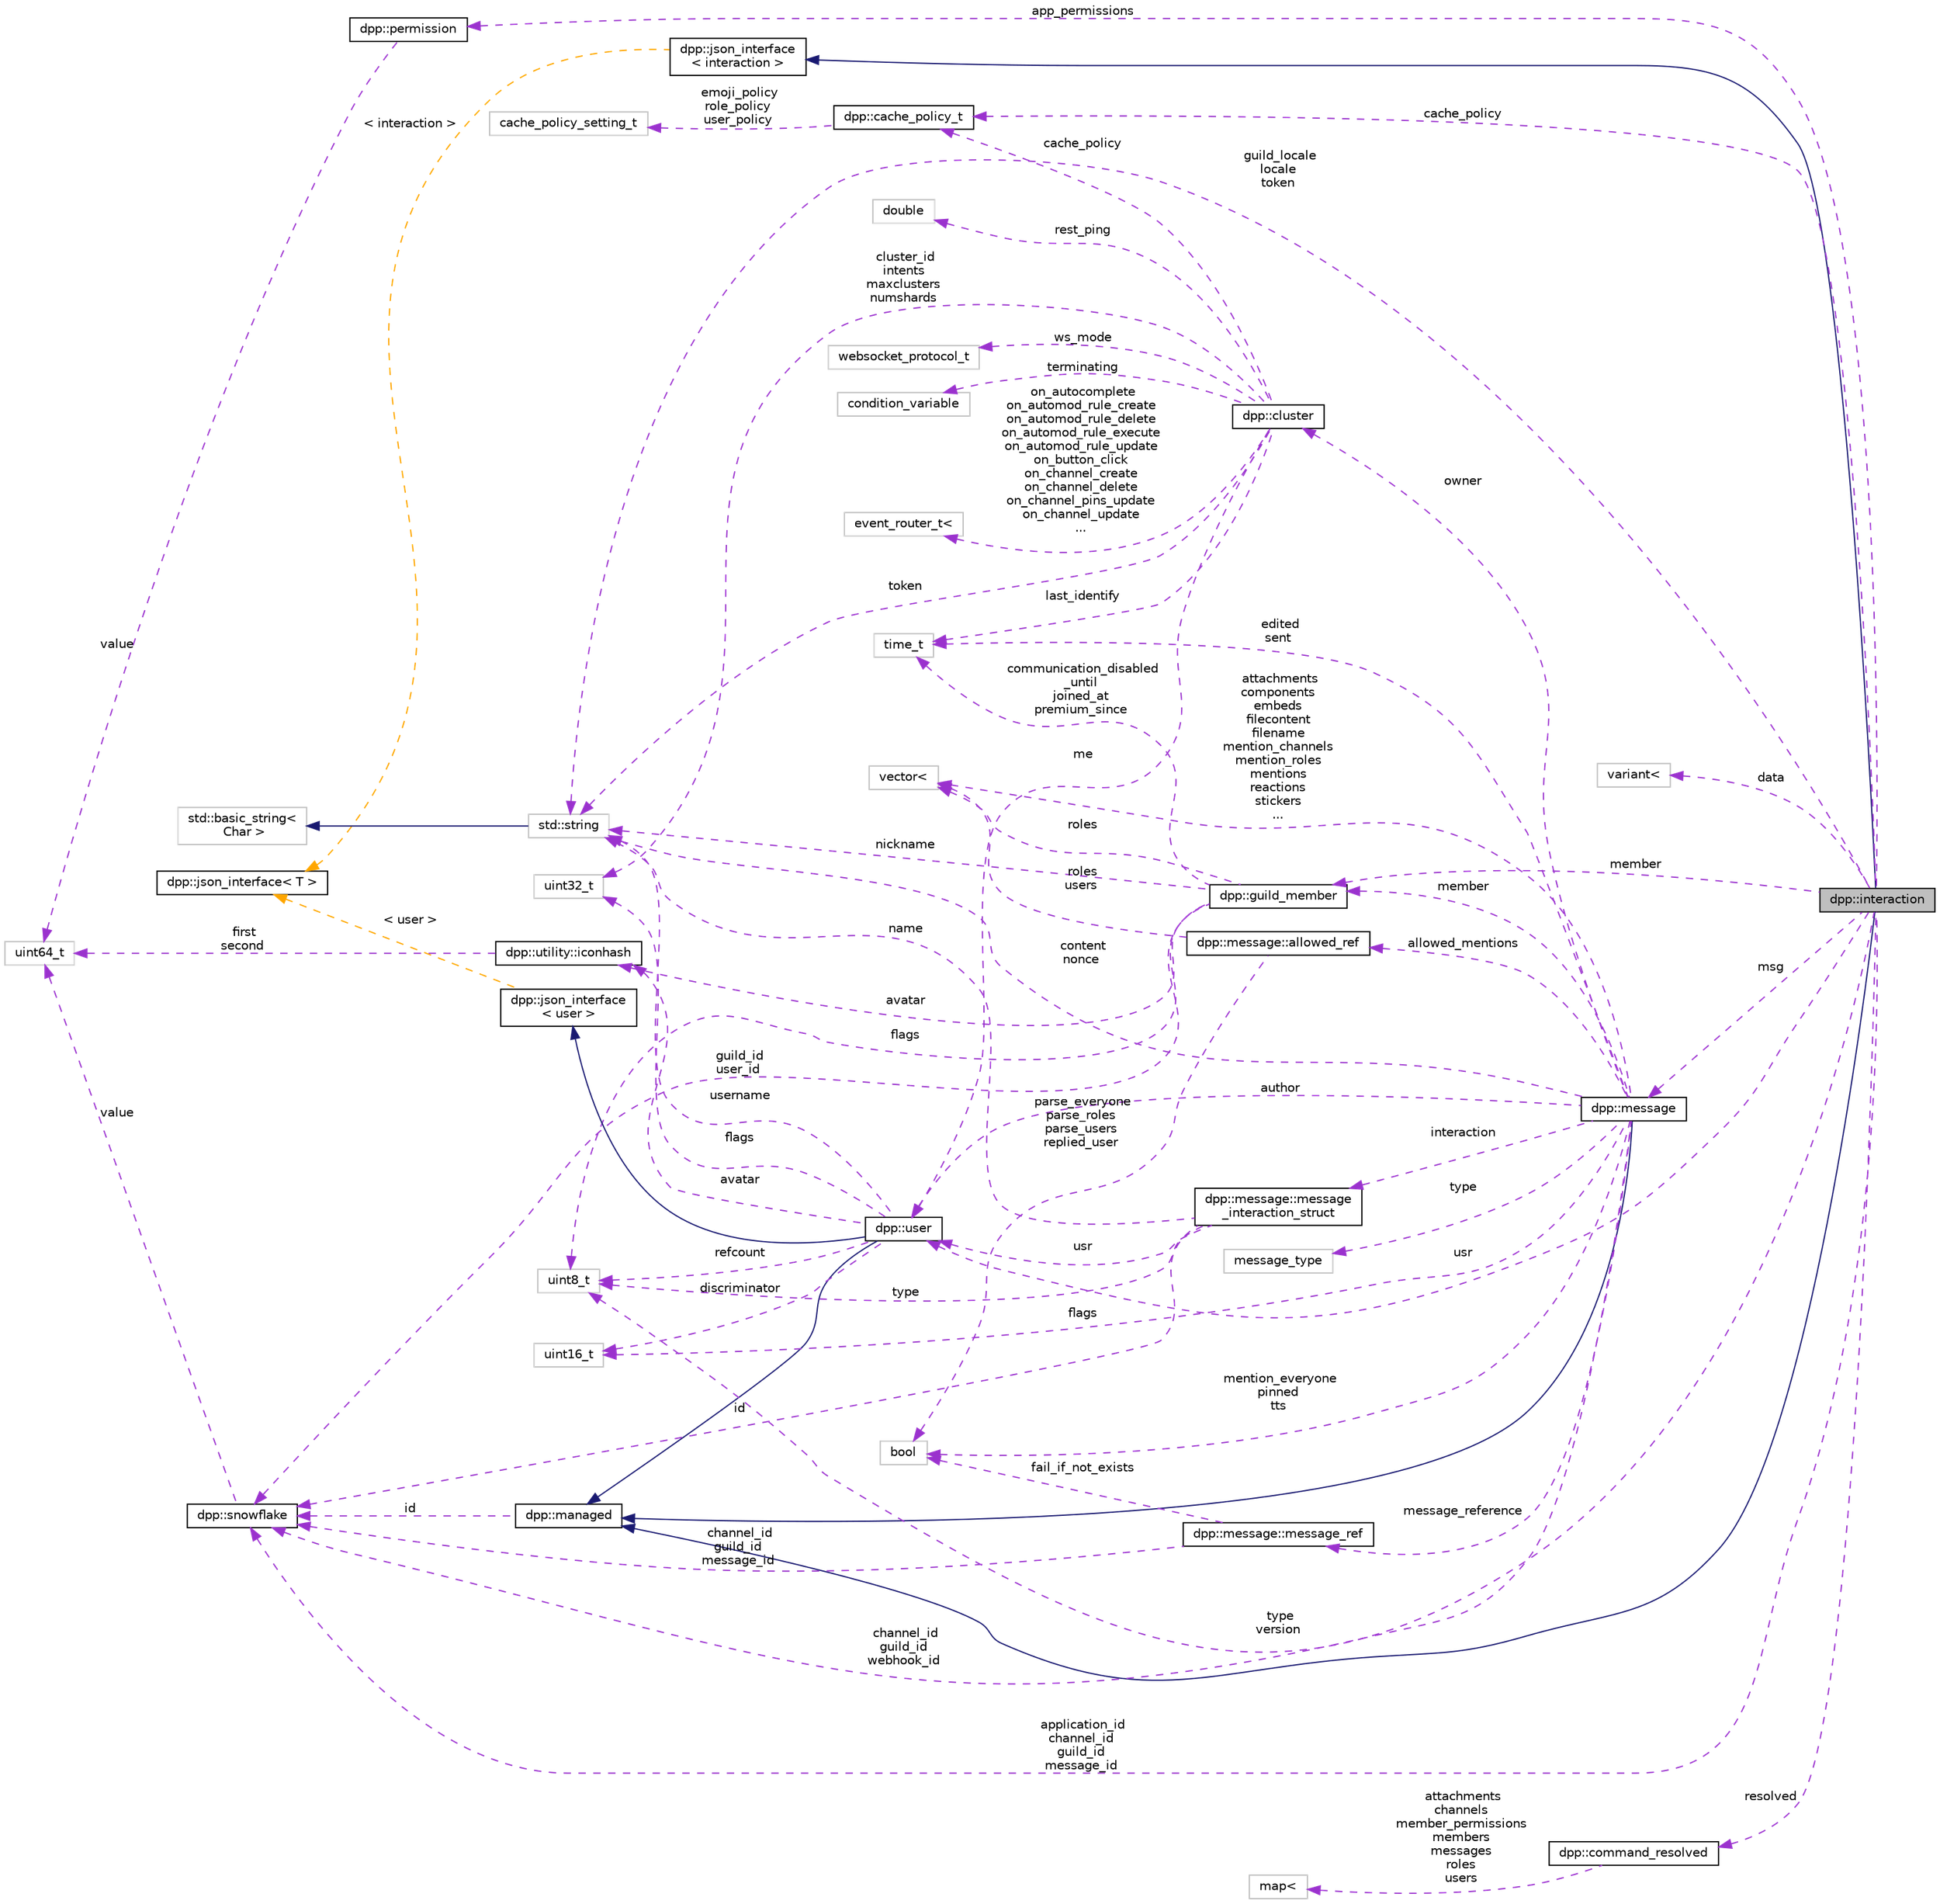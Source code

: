 digraph "dpp::interaction"
{
 // INTERACTIVE_SVG=YES
 // LATEX_PDF_SIZE
  bgcolor="transparent";
  edge [fontname="Helvetica",fontsize="10",labelfontname="Helvetica",labelfontsize="10"];
  node [fontname="Helvetica",fontsize="10",shape=record];
  rankdir="LR";
  Node1 [label="dpp::interaction",height=0.2,width=0.4,color="black", fillcolor="grey75", style="filled", fontcolor="black",tooltip="An interaction represents a user running a command and arrives via the dpp::cluster::on_interaction_c..."];
  Node2 -> Node1 [dir="back",color="midnightblue",fontsize="10",style="solid",fontname="Helvetica"];
  Node2 [label="dpp::managed",height=0.2,width=0.4,color="black",URL="$classdpp_1_1managed.html",tooltip="The managed class is the base class for various types that can be stored in a cache that are identifi..."];
  Node3 -> Node2 [dir="back",color="darkorchid3",fontsize="10",style="dashed",label=" id" ,fontname="Helvetica"];
  Node3 [label="dpp::snowflake",height=0.2,width=0.4,color="black",URL="$classdpp_1_1snowflake.html",tooltip="A container for a 64 bit unsigned value representing many things on discord. This value is known in d..."];
  Node4 -> Node3 [dir="back",color="darkorchid3",fontsize="10",style="dashed",label=" value" ,fontname="Helvetica"];
  Node4 [label="uint64_t",height=0.2,width=0.4,color="grey75",tooltip=" "];
  Node5 -> Node1 [dir="back",color="midnightblue",fontsize="10",style="solid",fontname="Helvetica"];
  Node5 [label="dpp::json_interface\l\< interaction \>",height=0.2,width=0.4,color="black",URL="$structdpp_1_1json__interface.html",tooltip=" "];
  Node6 -> Node5 [dir="back",color="orange",fontsize="10",style="dashed",label=" \< interaction \>" ,fontname="Helvetica"];
  Node6 [label="dpp::json_interface\< T \>",height=0.2,width=0.4,color="black",URL="$structdpp_1_1json__interface.html",tooltip="Represents an interface for an object that can optionally implement functions for converting to and f..."];
  Node3 -> Node1 [dir="back",color="darkorchid3",fontsize="10",style="dashed",label=" application_id\nchannel_id\nguild_id\nmessage_id" ,fontname="Helvetica"];
  Node7 -> Node1 [dir="back",color="darkorchid3",fontsize="10",style="dashed",label=" type\nversion" ,fontname="Helvetica"];
  Node7 [label="uint8_t",height=0.2,width=0.4,color="grey75",tooltip=" "];
  Node8 -> Node1 [dir="back",color="darkorchid3",fontsize="10",style="dashed",label=" data" ,fontname="Helvetica"];
  Node8 [label="variant\<",height=0.2,width=0.4,color="grey75",tooltip=" "];
  Node9 -> Node1 [dir="back",color="darkorchid3",fontsize="10",style="dashed",label=" app_permissions" ,fontname="Helvetica"];
  Node9 [label="dpp::permission",height=0.2,width=0.4,color="black",URL="$classdpp_1_1permission.html",tooltip="Represents a permission bitmask (refer to enum dpp::permissions) which are hold in an uint64_t."];
  Node4 -> Node9 [dir="back",color="darkorchid3",fontsize="10",style="dashed",label=" value" ,fontname="Helvetica"];
  Node10 -> Node1 [dir="back",color="darkorchid3",fontsize="10",style="dashed",label=" msg" ,fontname="Helvetica"];
  Node10 [label="dpp::message",height=0.2,width=0.4,color="black",URL="$structdpp_1_1message.html",tooltip="Represents messages sent and received on Discord."];
  Node2 -> Node10 [dir="back",color="midnightblue",fontsize="10",style="solid",fontname="Helvetica"];
  Node3 -> Node10 [dir="back",color="darkorchid3",fontsize="10",style="dashed",label=" channel_id\nguild_id\nwebhook_id" ,fontname="Helvetica"];
  Node11 -> Node10 [dir="back",color="darkorchid3",fontsize="10",style="dashed",label=" author" ,fontname="Helvetica"];
  Node11 [label="dpp::user",height=0.2,width=0.4,color="black",URL="$classdpp_1_1user.html",tooltip="Represents a user on discord. May or may not be a member of a dpp::guild."];
  Node2 -> Node11 [dir="back",color="midnightblue",fontsize="10",style="solid",fontname="Helvetica"];
  Node12 -> Node11 [dir="back",color="midnightblue",fontsize="10",style="solid",fontname="Helvetica"];
  Node12 [label="dpp::json_interface\l\< user \>",height=0.2,width=0.4,color="black",URL="$structdpp_1_1json__interface.html",tooltip=" "];
  Node6 -> Node12 [dir="back",color="orange",fontsize="10",style="dashed",label=" \< user \>" ,fontname="Helvetica"];
  Node13 -> Node11 [dir="back",color="darkorchid3",fontsize="10",style="dashed",label=" username" ,fontname="Helvetica"];
  Node13 [label="std::string",height=0.2,width=0.4,color="grey75",tooltip=" "];
  Node14 -> Node13 [dir="back",color="midnightblue",fontsize="10",style="solid",fontname="Helvetica"];
  Node14 [label="std::basic_string\<\l Char \>",height=0.2,width=0.4,color="grey75",tooltip=" "];
  Node15 -> Node11 [dir="back",color="darkorchid3",fontsize="10",style="dashed",label=" avatar" ,fontname="Helvetica"];
  Node15 [label="dpp::utility::iconhash",height=0.2,width=0.4,color="black",URL="$structdpp_1_1utility_1_1iconhash.html",tooltip="Store a 128 bit icon hash (profile picture, server icon etc) as a 128 bit binary value made of two ui..."];
  Node4 -> Node15 [dir="back",color="darkorchid3",fontsize="10",style="dashed",label=" first\nsecond" ,fontname="Helvetica"];
  Node16 -> Node11 [dir="back",color="darkorchid3",fontsize="10",style="dashed",label=" flags" ,fontname="Helvetica"];
  Node16 [label="uint32_t",height=0.2,width=0.4,color="grey75",tooltip=" "];
  Node17 -> Node11 [dir="back",color="darkorchid3",fontsize="10",style="dashed",label=" discriminator" ,fontname="Helvetica"];
  Node17 [label="uint16_t",height=0.2,width=0.4,color="grey75",tooltip=" "];
  Node7 -> Node11 [dir="back",color="darkorchid3",fontsize="10",style="dashed",label=" refcount" ,fontname="Helvetica"];
  Node18 -> Node10 [dir="back",color="darkorchid3",fontsize="10",style="dashed",label=" member" ,fontname="Helvetica"];
  Node18 [label="dpp::guild_member",height=0.2,width=0.4,color="black",URL="$classdpp_1_1guild__member.html",tooltip="Represents dpp::user membership upon a dpp::guild. This contains the user's nickname,..."];
  Node13 -> Node18 [dir="back",color="darkorchid3",fontsize="10",style="dashed",label=" nickname" ,fontname="Helvetica"];
  Node19 -> Node18 [dir="back",color="darkorchid3",fontsize="10",style="dashed",label=" roles" ,fontname="Helvetica"];
  Node19 [label="vector\<",height=0.2,width=0.4,color="grey75",tooltip=" "];
  Node3 -> Node18 [dir="back",color="darkorchid3",fontsize="10",style="dashed",label=" guild_id\nuser_id" ,fontname="Helvetica"];
  Node15 -> Node18 [dir="back",color="darkorchid3",fontsize="10",style="dashed",label=" avatar" ,fontname="Helvetica"];
  Node20 -> Node18 [dir="back",color="darkorchid3",fontsize="10",style="dashed",label=" communication_disabled\l_until\njoined_at\npremium_since" ,fontname="Helvetica"];
  Node20 [label="time_t",height=0.2,width=0.4,color="grey75",tooltip=" "];
  Node7 -> Node18 [dir="back",color="darkorchid3",fontsize="10",style="dashed",label=" flags" ,fontname="Helvetica"];
  Node13 -> Node10 [dir="back",color="darkorchid3",fontsize="10",style="dashed",label=" content\nnonce" ,fontname="Helvetica"];
  Node19 -> Node10 [dir="back",color="darkorchid3",fontsize="10",style="dashed",label=" attachments\ncomponents\nembeds\nfilecontent\nfilename\nmention_channels\nmention_roles\nmentions\nreactions\nstickers\n..." ,fontname="Helvetica"];
  Node20 -> Node10 [dir="back",color="darkorchid3",fontsize="10",style="dashed",label=" edited\nsent" ,fontname="Helvetica"];
  Node21 -> Node10 [dir="back",color="darkorchid3",fontsize="10",style="dashed",label=" message_reference" ,fontname="Helvetica"];
  Node21 [label="dpp::message::message_ref",height=0.2,width=0.4,color="black",URL="$structdpp_1_1message_1_1message__ref.html",tooltip="Reference to another message, e.g. a reply."];
  Node3 -> Node21 [dir="back",color="darkorchid3",fontsize="10",style="dashed",label=" channel_id\nguild_id\nmessage_id" ,fontname="Helvetica"];
  Node22 -> Node21 [dir="back",color="darkorchid3",fontsize="10",style="dashed",label=" fail_if_not_exists" ,fontname="Helvetica"];
  Node22 [label="bool",height=0.2,width=0.4,color="grey75",tooltip=" "];
  Node23 -> Node10 [dir="back",color="darkorchid3",fontsize="10",style="dashed",label=" interaction" ,fontname="Helvetica"];
  Node23 [label="dpp::message::message\l_interaction_struct",height=0.2,width=0.4,color="black",URL="$structdpp_1_1message_1_1message__interaction__struct.html",tooltip="Reference to an interaction."];
  Node3 -> Node23 [dir="back",color="darkorchid3",fontsize="10",style="dashed",label=" id" ,fontname="Helvetica"];
  Node7 -> Node23 [dir="back",color="darkorchid3",fontsize="10",style="dashed",label=" type" ,fontname="Helvetica"];
  Node13 -> Node23 [dir="back",color="darkorchid3",fontsize="10",style="dashed",label=" name" ,fontname="Helvetica"];
  Node11 -> Node23 [dir="back",color="darkorchid3",fontsize="10",style="dashed",label=" usr" ,fontname="Helvetica"];
  Node24 -> Node10 [dir="back",color="darkorchid3",fontsize="10",style="dashed",label=" allowed_mentions" ,fontname="Helvetica"];
  Node24 [label="dpp::message::allowed_ref",height=0.2,width=0.4,color="black",URL="$structdpp_1_1message_1_1allowed__ref.html",tooltip="Allowed mentions details."];
  Node22 -> Node24 [dir="back",color="darkorchid3",fontsize="10",style="dashed",label=" parse_everyone\nparse_roles\nparse_users\nreplied_user" ,fontname="Helvetica"];
  Node19 -> Node24 [dir="back",color="darkorchid3",fontsize="10",style="dashed",label=" roles\nusers" ,fontname="Helvetica"];
  Node25 -> Node10 [dir="back",color="darkorchid3",fontsize="10",style="dashed",label=" owner" ,fontname="Helvetica"];
  Node25 [label="dpp::cluster",height=0.2,width=0.4,color="black",URL="$classdpp_1_1cluster.html",tooltip="The cluster class represents a group of shards and a command queue for sending and receiving commands..."];
  Node13 -> Node25 [dir="back",color="darkorchid3",fontsize="10",style="dashed",label=" token" ,fontname="Helvetica"];
  Node20 -> Node25 [dir="back",color="darkorchid3",fontsize="10",style="dashed",label=" last_identify" ,fontname="Helvetica"];
  Node16 -> Node25 [dir="back",color="darkorchid3",fontsize="10",style="dashed",label=" cluster_id\nintents\nmaxclusters\nnumshards" ,fontname="Helvetica"];
  Node26 -> Node25 [dir="back",color="darkorchid3",fontsize="10",style="dashed",label=" rest_ping" ,fontname="Helvetica"];
  Node26 [label="double",height=0.2,width=0.4,color="grey75",tooltip=" "];
  Node11 -> Node25 [dir="back",color="darkorchid3",fontsize="10",style="dashed",label=" me" ,fontname="Helvetica"];
  Node27 -> Node25 [dir="back",color="darkorchid3",fontsize="10",style="dashed",label=" cache_policy" ,fontname="Helvetica"];
  Node27 [label="dpp::cache_policy_t",height=0.2,width=0.4,color="black",URL="$structdpp_1_1cache__policy__t.html",tooltip="Represents the caching policy of the cluster."];
  Node28 -> Node27 [dir="back",color="darkorchid3",fontsize="10",style="dashed",label=" emoji_policy\nrole_policy\nuser_policy" ,fontname="Helvetica"];
  Node28 [label="cache_policy_setting_t",height=0.2,width=0.4,color="grey75",tooltip=" "];
  Node29 -> Node25 [dir="back",color="darkorchid3",fontsize="10",style="dashed",label=" ws_mode" ,fontname="Helvetica"];
  Node29 [label="websocket_protocol_t",height=0.2,width=0.4,color="grey75",tooltip=" "];
  Node30 -> Node25 [dir="back",color="darkorchid3",fontsize="10",style="dashed",label=" terminating" ,fontname="Helvetica"];
  Node30 [label="condition_variable",height=0.2,width=0.4,color="grey75",tooltip=" "];
  Node31 -> Node25 [dir="back",color="darkorchid3",fontsize="10",style="dashed",label=" on_autocomplete\non_automod_rule_create\non_automod_rule_delete\non_automod_rule_execute\non_automod_rule_update\non_button_click\non_channel_create\non_channel_delete\non_channel_pins_update\non_channel_update\n..." ,fontname="Helvetica"];
  Node31 [label="event_router_t\<",height=0.2,width=0.4,color="grey75",tooltip=" "];
  Node32 -> Node10 [dir="back",color="darkorchid3",fontsize="10",style="dashed",label=" type" ,fontname="Helvetica"];
  Node32 [label="message_type",height=0.2,width=0.4,color="grey75",tooltip=" "];
  Node17 -> Node10 [dir="back",color="darkorchid3",fontsize="10",style="dashed",label=" flags" ,fontname="Helvetica"];
  Node22 -> Node10 [dir="back",color="darkorchid3",fontsize="10",style="dashed",label=" mention_everyone\npinned\ntts" ,fontname="Helvetica"];
  Node18 -> Node1 [dir="back",color="darkorchid3",fontsize="10",style="dashed",label=" member" ,fontname="Helvetica"];
  Node11 -> Node1 [dir="back",color="darkorchid3",fontsize="10",style="dashed",label=" usr" ,fontname="Helvetica"];
  Node13 -> Node1 [dir="back",color="darkorchid3",fontsize="10",style="dashed",label=" guild_locale\nlocale\ntoken" ,fontname="Helvetica"];
  Node33 -> Node1 [dir="back",color="darkorchid3",fontsize="10",style="dashed",label=" resolved" ,fontname="Helvetica"];
  Node33 [label="dpp::command_resolved",height=0.2,width=0.4,color="black",URL="$structdpp_1_1command__resolved.html",tooltip="Resolved snowflake ids to users, guild members, roles and channels."];
  Node34 -> Node33 [dir="back",color="darkorchid3",fontsize="10",style="dashed",label=" attachments\nchannels\nmember_permissions\nmembers\nmessages\nroles\nusers" ,fontname="Helvetica"];
  Node34 [label="map\<",height=0.2,width=0.4,color="grey75",tooltip=" "];
  Node27 -> Node1 [dir="back",color="darkorchid3",fontsize="10",style="dashed",label=" cache_policy" ,fontname="Helvetica"];
}
